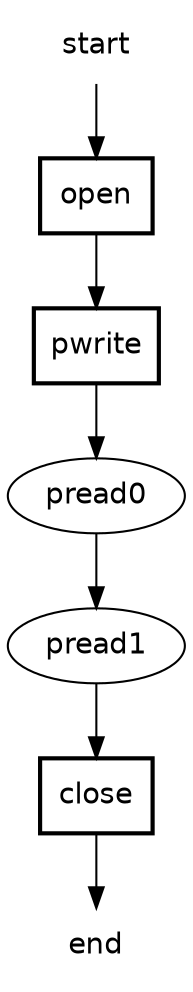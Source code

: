 digraph SCGraph {
  graph [fontname="helvetica"];
  node  [fontname="helvetica"];
  edge  [fontname="helvetica"];
  start [shape=plaintext];
  start -> open;
  end [shape=plaintext];
  open [shape=box,style=bold];
  open -> pwrite;
  pwrite [shape=box,style=bold];
  pwrite -> pread0;
  pread0 -> pread1;
  pread1 -> close;
  close [shape=box,style=bold];
  close -> end;
}
